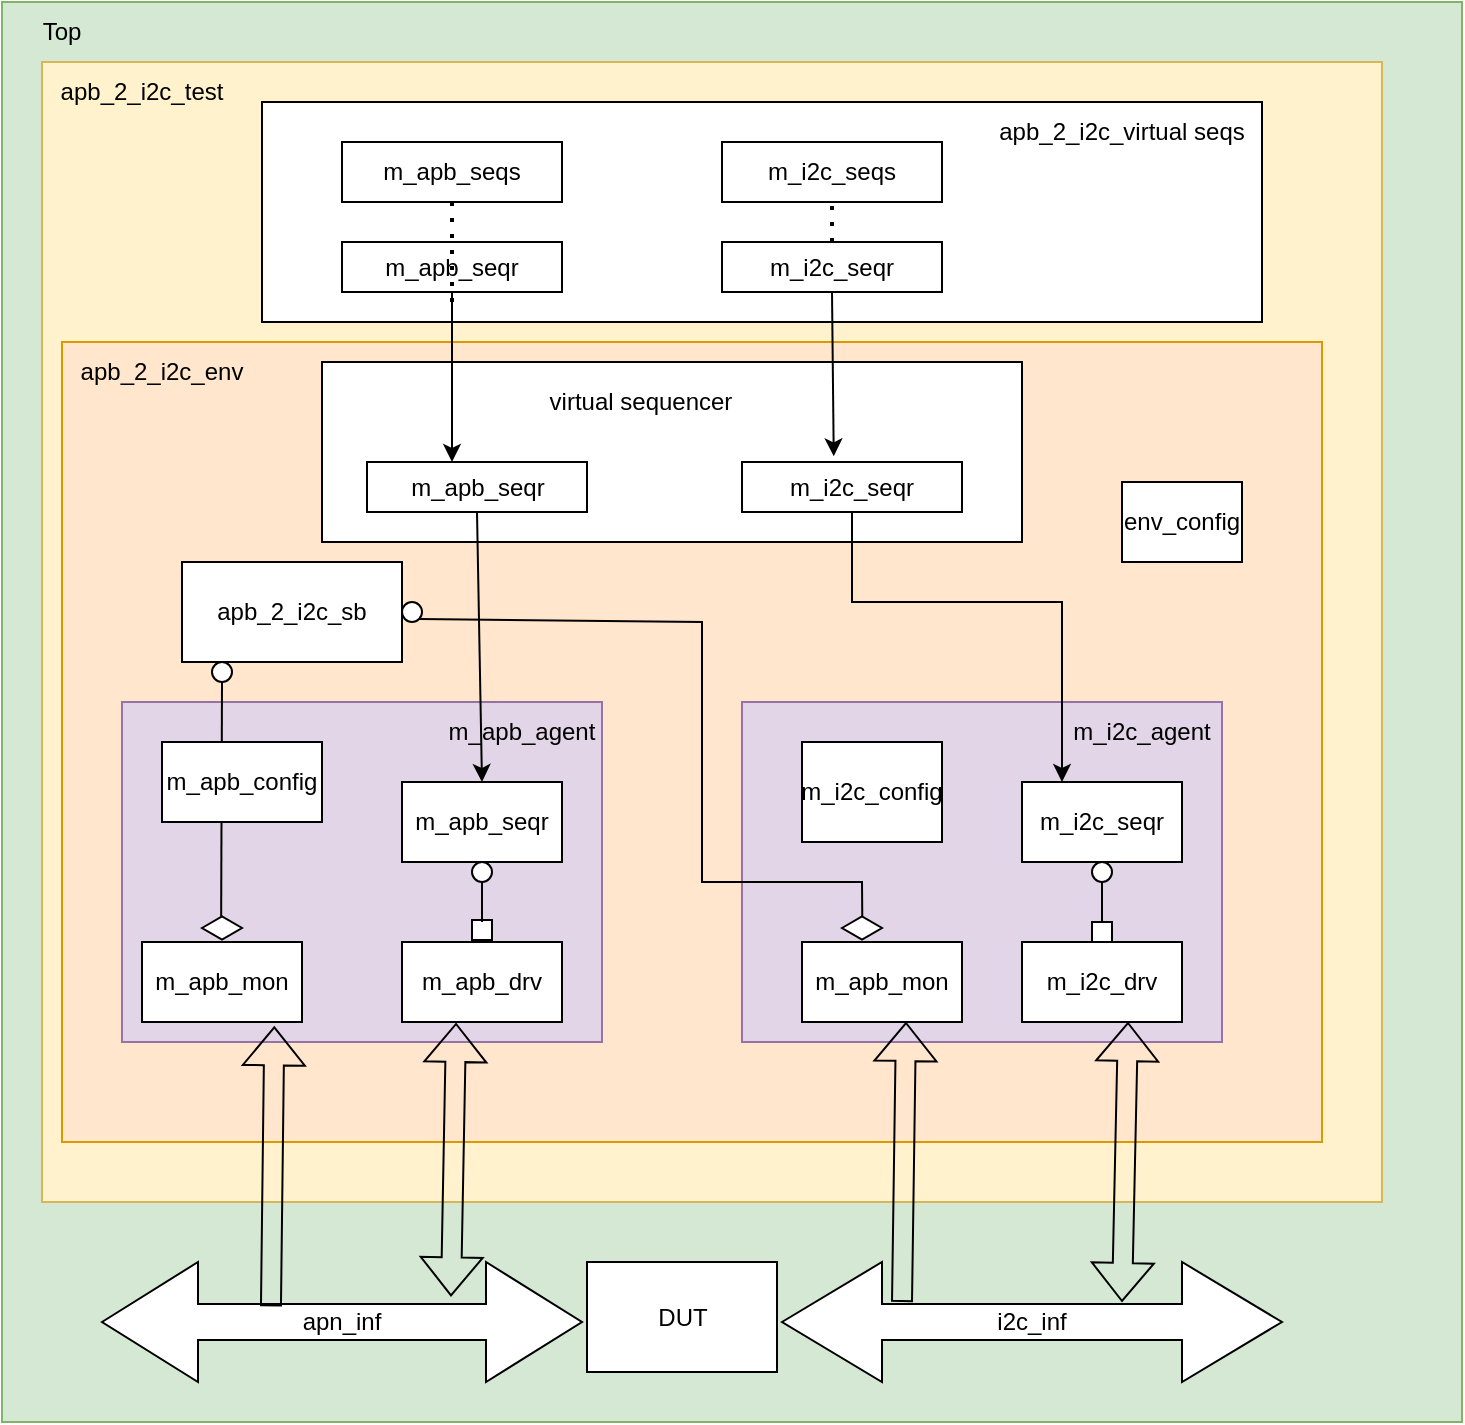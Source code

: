<mxfile version="21.6.1" type="device">
  <diagram name="Page-1" id="Ld6VU5L_5nnYTtvVpeCB">
    <mxGraphModel dx="1903" dy="1829" grid="1" gridSize="10" guides="1" tooltips="1" connect="1" arrows="1" fold="1" page="1" pageScale="1" pageWidth="850" pageHeight="1100" math="0" shadow="0">
      <root>
        <mxCell id="0" />
        <mxCell id="1" parent="0" />
        <mxCell id="hPgQsAuhn1gbhex_ZGjj-3" value="" style="rounded=0;whiteSpace=wrap;html=1;fillColor=#d5e8d4;strokeColor=#82b366;" parent="1" vertex="1">
          <mxGeometry x="50" y="-180" width="730" height="710" as="geometry" />
        </mxCell>
        <mxCell id="hPgQsAuhn1gbhex_ZGjj-4" value="" style="rounded=0;whiteSpace=wrap;html=1;fillColor=#fff2cc;strokeColor=#d6b656;" parent="1" vertex="1">
          <mxGeometry x="70" y="-150" width="670" height="570" as="geometry" />
        </mxCell>
        <mxCell id="hPgQsAuhn1gbhex_ZGjj-5" value="DUT" style="rounded=0;whiteSpace=wrap;html=1;" parent="1" vertex="1">
          <mxGeometry x="342.5" y="450" width="95" height="55" as="geometry" />
        </mxCell>
        <mxCell id="hPgQsAuhn1gbhex_ZGjj-8" value="" style="rounded=0;whiteSpace=wrap;html=1;fillColor=#ffe6cc;strokeColor=#d79b00;" parent="1" vertex="1">
          <mxGeometry x="80" y="-10" width="630" height="400" as="geometry" />
        </mxCell>
        <mxCell id="hPgQsAuhn1gbhex_ZGjj-9" value="" style="rounded=0;whiteSpace=wrap;html=1;fillColor=#e1d5e7;strokeColor=#9673a6;" parent="1" vertex="1">
          <mxGeometry x="110" y="170" width="240" height="170" as="geometry" />
        </mxCell>
        <mxCell id="hPgQsAuhn1gbhex_ZGjj-10" value="" style="rounded=0;whiteSpace=wrap;html=1;fillColor=#e1d5e7;strokeColor=#9673a6;" parent="1" vertex="1">
          <mxGeometry x="420" y="170" width="240" height="170" as="geometry" />
        </mxCell>
        <mxCell id="hPgQsAuhn1gbhex_ZGjj-11" value="apb_2_i2c_sb" style="rounded=0;whiteSpace=wrap;html=1;" parent="1" vertex="1">
          <mxGeometry x="140" y="100" width="110" height="50" as="geometry" />
        </mxCell>
        <mxCell id="hPgQsAuhn1gbhex_ZGjj-12" value="m_apb_seqr" style="rounded=0;whiteSpace=wrap;html=1;" parent="1" vertex="1">
          <mxGeometry x="250" y="210" width="80" height="40" as="geometry" />
        </mxCell>
        <mxCell id="hPgQsAuhn1gbhex_ZGjj-13" value="m_apb_mon" style="rounded=0;whiteSpace=wrap;html=1;" parent="1" vertex="1">
          <mxGeometry x="120" y="290" width="80" height="40" as="geometry" />
        </mxCell>
        <mxCell id="hPgQsAuhn1gbhex_ZGjj-14" value="m_apb_drv" style="rounded=0;whiteSpace=wrap;html=1;" parent="1" vertex="1">
          <mxGeometry x="250" y="290" width="80" height="40" as="geometry" />
        </mxCell>
        <mxCell id="hPgQsAuhn1gbhex_ZGjj-16" value="m_i2c_drv" style="rounded=0;whiteSpace=wrap;html=1;" parent="1" vertex="1">
          <mxGeometry x="560" y="290" width="80" height="40" as="geometry" />
        </mxCell>
        <mxCell id="hPgQsAuhn1gbhex_ZGjj-17" value="m_i2c_seqr" style="rounded=0;whiteSpace=wrap;html=1;" parent="1" vertex="1">
          <mxGeometry x="560" y="210" width="80" height="40" as="geometry" />
        </mxCell>
        <mxCell id="hPgQsAuhn1gbhex_ZGjj-19" value="m_apb_agent" style="text;html=1;strokeColor=none;fillColor=none;align=center;verticalAlign=middle;whiteSpace=wrap;rounded=0;" parent="1" vertex="1">
          <mxGeometry x="280" y="170" width="60" height="30" as="geometry" />
        </mxCell>
        <mxCell id="hPgQsAuhn1gbhex_ZGjj-23" value="m_i2c_agent" style="text;html=1;strokeColor=none;fillColor=none;align=center;verticalAlign=middle;whiteSpace=wrap;rounded=0;" parent="1" vertex="1">
          <mxGeometry x="590" y="170" width="60" height="30" as="geometry" />
        </mxCell>
        <mxCell id="hPgQsAuhn1gbhex_ZGjj-24" value="" style="ellipse;whiteSpace=wrap;html=1;aspect=fixed;" parent="1" vertex="1">
          <mxGeometry x="285" y="250" width="10" height="10" as="geometry" />
        </mxCell>
        <mxCell id="hPgQsAuhn1gbhex_ZGjj-25" value="" style="whiteSpace=wrap;html=1;aspect=fixed;" parent="1" vertex="1">
          <mxGeometry x="285" y="279" width="10" height="10" as="geometry" />
        </mxCell>
        <mxCell id="hPgQsAuhn1gbhex_ZGjj-26" value="" style="endArrow=none;html=1;rounded=0;exitX=0.5;exitY=1;exitDx=0;exitDy=0;" parent="1" source="hPgQsAuhn1gbhex_ZGjj-24" edge="1">
          <mxGeometry width="50" height="50" relative="1" as="geometry">
            <mxPoint x="210" y="310" as="sourcePoint" />
            <mxPoint x="290" y="280" as="targetPoint" />
          </mxGeometry>
        </mxCell>
        <mxCell id="hPgQsAuhn1gbhex_ZGjj-27" value="" style="ellipse;whiteSpace=wrap;html=1;aspect=fixed;" parent="1" vertex="1">
          <mxGeometry x="595" y="250" width="10" height="10" as="geometry" />
        </mxCell>
        <mxCell id="hPgQsAuhn1gbhex_ZGjj-28" value="" style="whiteSpace=wrap;html=1;aspect=fixed;" parent="1" vertex="1">
          <mxGeometry x="595" y="280" width="10" height="10" as="geometry" />
        </mxCell>
        <mxCell id="hPgQsAuhn1gbhex_ZGjj-29" value="" style="endArrow=none;html=1;rounded=0;exitX=0.5;exitY=1;exitDx=0;exitDy=0;" parent="1" source="hPgQsAuhn1gbhex_ZGjj-27" edge="1">
          <mxGeometry width="50" height="50" relative="1" as="geometry">
            <mxPoint x="530" y="310" as="sourcePoint" />
            <mxPoint x="600" y="280" as="targetPoint" />
          </mxGeometry>
        </mxCell>
        <mxCell id="hPgQsAuhn1gbhex_ZGjj-36" value="m_apb_mon" style="rounded=0;whiteSpace=wrap;html=1;" parent="1" vertex="1">
          <mxGeometry x="450" y="290" width="80" height="40" as="geometry" />
        </mxCell>
        <mxCell id="hPgQsAuhn1gbhex_ZGjj-39" value="" style="html=1;whiteSpace=wrap;aspect=fixed;shape=isoRectangle;" parent="1" vertex="1">
          <mxGeometry x="150" y="277" width="20" height="12" as="geometry" />
        </mxCell>
        <mxCell id="hPgQsAuhn1gbhex_ZGjj-40" value="" style="html=1;whiteSpace=wrap;aspect=fixed;shape=isoRectangle;" parent="1" vertex="1">
          <mxGeometry x="470" y="277" width="20" height="12" as="geometry" />
        </mxCell>
        <mxCell id="hPgQsAuhn1gbhex_ZGjj-42" value="" style="ellipse;whiteSpace=wrap;html=1;aspect=fixed;" parent="1" vertex="1">
          <mxGeometry x="155" y="150" width="10" height="10" as="geometry" />
        </mxCell>
        <mxCell id="hPgQsAuhn1gbhex_ZGjj-45" value="" style="endArrow=none;html=1;rounded=0;exitX=0.475;exitY=0.014;exitDx=0;exitDy=0;exitPerimeter=0;entryX=0.5;entryY=1;entryDx=0;entryDy=0;" parent="1" target="hPgQsAuhn1gbhex_ZGjj-42" edge="1">
          <mxGeometry width="50" height="50" relative="1" as="geometry">
            <mxPoint x="159.58" y="277" as="sourcePoint" />
            <mxPoint x="159.58" y="140" as="targetPoint" />
          </mxGeometry>
        </mxCell>
        <mxCell id="hPgQsAuhn1gbhex_ZGjj-46" value="apn_inf" style="shape=doubleArrow;whiteSpace=wrap;html=1;" parent="1" vertex="1">
          <mxGeometry x="100" y="450" width="240" height="60" as="geometry" />
        </mxCell>
        <mxCell id="hPgQsAuhn1gbhex_ZGjj-47" value="i2c_inf" style="shape=doubleArrow;whiteSpace=wrap;html=1;" parent="1" vertex="1">
          <mxGeometry x="440" y="450" width="250" height="60" as="geometry" />
        </mxCell>
        <mxCell id="hPgQsAuhn1gbhex_ZGjj-48" value="apb_2_i2c_env" style="text;html=1;strokeColor=none;fillColor=none;align=center;verticalAlign=middle;whiteSpace=wrap;rounded=0;" parent="1" vertex="1">
          <mxGeometry x="100" y="-10" width="60" height="30" as="geometry" />
        </mxCell>
        <mxCell id="hPgQsAuhn1gbhex_ZGjj-49" value="apb_2_i2c_test" style="text;html=1;strokeColor=none;fillColor=none;align=center;verticalAlign=middle;whiteSpace=wrap;rounded=0;" parent="1" vertex="1">
          <mxGeometry x="90" y="-150" width="60" height="30" as="geometry" />
        </mxCell>
        <mxCell id="hPgQsAuhn1gbhex_ZGjj-50" value="Top" style="text;html=1;strokeColor=none;fillColor=none;align=center;verticalAlign=middle;whiteSpace=wrap;rounded=0;" parent="1" vertex="1">
          <mxGeometry x="50" y="-180" width="60" height="30" as="geometry" />
        </mxCell>
        <mxCell id="hPgQsAuhn1gbhex_ZGjj-53" value="m_apb_config" style="rounded=0;whiteSpace=wrap;html=1;" parent="1" vertex="1">
          <mxGeometry x="130" y="190" width="80" height="40" as="geometry" />
        </mxCell>
        <mxCell id="hPgQsAuhn1gbhex_ZGjj-55" value="env_config" style="rounded=0;whiteSpace=wrap;html=1;align=center;" parent="1" vertex="1">
          <mxGeometry x="610" y="60" width="60" height="40" as="geometry" />
        </mxCell>
        <mxCell id="hPgQsAuhn1gbhex_ZGjj-60" value="" style="shape=flexArrow;endArrow=classic;html=1;rounded=0;exitX=0.352;exitY=0.369;exitDx=0;exitDy=0;exitPerimeter=0;entryX=0.827;entryY=1.054;entryDx=0;entryDy=0;entryPerimeter=0;" parent="1" source="hPgQsAuhn1gbhex_ZGjj-46" target="hPgQsAuhn1gbhex_ZGjj-13" edge="1">
          <mxGeometry width="50" height="50" relative="1" as="geometry">
            <mxPoint x="165" y="330" as="sourcePoint" />
            <mxPoint x="180" y="440" as="targetPoint" />
          </mxGeometry>
        </mxCell>
        <mxCell id="hPgQsAuhn1gbhex_ZGjj-61" value="" style="shape=flexArrow;endArrow=classic;startArrow=classic;html=1;rounded=0;exitX=0.727;exitY=0.286;exitDx=0;exitDy=0;exitPerimeter=0;entryX=0.338;entryY=1.012;entryDx=0;entryDy=0;entryPerimeter=0;" parent="1" source="hPgQsAuhn1gbhex_ZGjj-46" target="hPgQsAuhn1gbhex_ZGjj-14" edge="1">
          <mxGeometry width="100" height="100" relative="1" as="geometry">
            <mxPoint x="420" y="380" as="sourcePoint" />
            <mxPoint x="520" y="280" as="targetPoint" />
          </mxGeometry>
        </mxCell>
        <mxCell id="hPgQsAuhn1gbhex_ZGjj-62" value="" style="shape=flexArrow;endArrow=classic;startArrow=classic;html=1;rounded=0;entryX=0.338;entryY=1.012;entryDx=0;entryDy=0;entryPerimeter=0;" parent="1" edge="1">
          <mxGeometry width="100" height="100" relative="1" as="geometry">
            <mxPoint x="610" y="470" as="sourcePoint" />
            <mxPoint x="613" y="330" as="targetPoint" />
          </mxGeometry>
        </mxCell>
        <mxCell id="hPgQsAuhn1gbhex_ZGjj-65" value="" style="shape=flexArrow;endArrow=classic;html=1;rounded=0;exitX=0.352;exitY=0.369;exitDx=0;exitDy=0;exitPerimeter=0;entryX=0.827;entryY=1.054;entryDx=0;entryDy=0;entryPerimeter=0;" parent="1" edge="1">
          <mxGeometry width="50" height="50" relative="1" as="geometry">
            <mxPoint x="500" y="470" as="sourcePoint" />
            <mxPoint x="502" y="330" as="targetPoint" />
          </mxGeometry>
        </mxCell>
        <mxCell id="hPgQsAuhn1gbhex_ZGjj-54" value="m_i2c_config" style="rounded=0;whiteSpace=wrap;html=1;align=center;" parent="1" vertex="1">
          <mxGeometry x="450" y="190" width="70" height="50" as="geometry" />
        </mxCell>
        <mxCell id="hPgQsAuhn1gbhex_ZGjj-43" value="" style="ellipse;whiteSpace=wrap;html=1;aspect=fixed;" parent="1" vertex="1">
          <mxGeometry x="250" y="120" width="10" height="10" as="geometry" />
        </mxCell>
        <mxCell id="vs8N0BFMu1eZq2mD2EDR-5" value="" style="rounded=0;whiteSpace=wrap;html=1;" vertex="1" parent="1">
          <mxGeometry x="210" width="350" height="90" as="geometry" />
        </mxCell>
        <mxCell id="vs8N0BFMu1eZq2mD2EDR-7" value="" style="endArrow=classic;html=1;rounded=0;exitX=0.5;exitY=1;exitDx=0;exitDy=0;entryX=0.5;entryY=0;entryDx=0;entryDy=0;" edge="1" parent="1" source="vs8N0BFMu1eZq2mD2EDR-30" target="hPgQsAuhn1gbhex_ZGjj-12">
          <mxGeometry width="50" height="50" relative="1" as="geometry">
            <mxPoint x="270" y="240" as="sourcePoint" />
            <mxPoint x="330" y="230" as="targetPoint" />
            <Array as="points" />
          </mxGeometry>
        </mxCell>
        <mxCell id="vs8N0BFMu1eZq2mD2EDR-9" value="" style="endArrow=classic;html=1;rounded=0;entryX=0.75;entryY=0;entryDx=0;entryDy=0;exitX=0.5;exitY=1;exitDx=0;exitDy=0;" edge="1" parent="1" source="vs8N0BFMu1eZq2mD2EDR-32">
          <mxGeometry width="50" height="50" relative="1" as="geometry">
            <mxPoint x="580" y="80" as="sourcePoint" />
            <mxPoint x="580" y="210" as="targetPoint" />
            <Array as="points">
              <mxPoint x="475" y="120" />
              <mxPoint x="580" y="120" />
            </Array>
          </mxGeometry>
        </mxCell>
        <mxCell id="vs8N0BFMu1eZq2mD2EDR-13" value="" style="verticalLabelPosition=bottom;verticalAlign=top;html=1;shape=mxgraph.basic.rect;fillColor2=none;strokeWidth=1;size=20;indent=5;" vertex="1" parent="1">
          <mxGeometry x="180" y="-130" width="500" height="110" as="geometry" />
        </mxCell>
        <mxCell id="hPgQsAuhn1gbhex_ZGjj-56" value="m_apb_seqs" style="rounded=0;whiteSpace=wrap;html=1;" parent="1" vertex="1">
          <mxGeometry x="220" y="-110" width="110" height="30" as="geometry" />
        </mxCell>
        <mxCell id="hPgQsAuhn1gbhex_ZGjj-57" value="m_i2c_seqs" style="rounded=0;whiteSpace=wrap;html=1;" parent="1" vertex="1">
          <mxGeometry x="410" y="-110" width="110" height="30" as="geometry" />
        </mxCell>
        <mxCell id="vs8N0BFMu1eZq2mD2EDR-14" value="" style="endArrow=classic;html=1;rounded=0;exitX=0.5;exitY=1;exitDx=0;exitDy=0;" edge="1" parent="1" source="vs8N0BFMu1eZq2mD2EDR-18">
          <mxGeometry width="50" height="50" relative="1" as="geometry">
            <mxPoint x="275.41" y="15" as="sourcePoint" />
            <mxPoint x="275" y="50" as="targetPoint" />
            <Array as="points" />
          </mxGeometry>
        </mxCell>
        <mxCell id="vs8N0BFMu1eZq2mD2EDR-17" value="apb_2_i2c_virtual seqs" style="text;html=1;strokeColor=none;fillColor=none;align=center;verticalAlign=middle;whiteSpace=wrap;rounded=0;" vertex="1" parent="1">
          <mxGeometry x="530" y="-120" width="160" height="10" as="geometry" />
        </mxCell>
        <mxCell id="vs8N0BFMu1eZq2mD2EDR-18" value="m_apb_seqr" style="rounded=0;whiteSpace=wrap;html=1;" vertex="1" parent="1">
          <mxGeometry x="220" y="-60" width="110" height="25" as="geometry" />
        </mxCell>
        <mxCell id="vs8N0BFMu1eZq2mD2EDR-19" value="m_i2c_seqr" style="rounded=0;whiteSpace=wrap;html=1;" vertex="1" parent="1">
          <mxGeometry x="410" y="-60" width="110" height="25" as="geometry" />
        </mxCell>
        <mxCell id="vs8N0BFMu1eZq2mD2EDR-20" value="" style="endArrow=classic;html=1;rounded=0;exitX=0.5;exitY=1;exitDx=0;exitDy=0;entryX=0.417;entryY=-0.114;entryDx=0;entryDy=0;entryPerimeter=0;" edge="1" parent="1" source="vs8N0BFMu1eZq2mD2EDR-19" target="vs8N0BFMu1eZq2mD2EDR-32">
          <mxGeometry width="50" height="50" relative="1" as="geometry">
            <mxPoint x="470" as="sourcePoint" />
            <mxPoint x="470" y="50" as="targetPoint" />
            <Array as="points" />
          </mxGeometry>
        </mxCell>
        <mxCell id="vs8N0BFMu1eZq2mD2EDR-21" value="" style="endArrow=none;dashed=1;html=1;dashPattern=1 3;strokeWidth=2;rounded=0;entryX=0.5;entryY=1;entryDx=0;entryDy=0;" edge="1" parent="1" target="hPgQsAuhn1gbhex_ZGjj-56">
          <mxGeometry width="50" height="50" relative="1" as="geometry">
            <mxPoint x="275" y="-30" as="sourcePoint" />
            <mxPoint x="320" y="50" as="targetPoint" />
          </mxGeometry>
        </mxCell>
        <mxCell id="vs8N0BFMu1eZq2mD2EDR-22" value="" style="endArrow=none;dashed=1;html=1;dashPattern=1 3;strokeWidth=2;rounded=0;entryX=0.5;entryY=1;entryDx=0;entryDy=0;exitX=0.5;exitY=0;exitDx=0;exitDy=0;" edge="1" parent="1" source="vs8N0BFMu1eZq2mD2EDR-19" target="hPgQsAuhn1gbhex_ZGjj-57">
          <mxGeometry width="50" height="50" relative="1" as="geometry">
            <mxPoint x="285" y="-20" as="sourcePoint" />
            <mxPoint x="285" y="-30" as="targetPoint" />
          </mxGeometry>
        </mxCell>
        <mxCell id="vs8N0BFMu1eZq2mD2EDR-24" value="" style="endArrow=none;html=1;rounded=0;entryX=0.507;entryY=0.012;entryDx=0;entryDy=0;entryPerimeter=0;exitX=1;exitY=1;exitDx=0;exitDy=0;" edge="1" parent="1" source="hPgQsAuhn1gbhex_ZGjj-43" target="hPgQsAuhn1gbhex_ZGjj-40">
          <mxGeometry width="50" height="50" relative="1" as="geometry">
            <mxPoint x="270" y="125" as="sourcePoint" />
            <mxPoint x="320" y="180" as="targetPoint" />
            <Array as="points">
              <mxPoint x="400" y="130" />
              <mxPoint x="400" y="260" />
              <mxPoint x="480" y="260" />
            </Array>
          </mxGeometry>
        </mxCell>
        <mxCell id="vs8N0BFMu1eZq2mD2EDR-30" value="m_apb_seqr" style="rounded=0;whiteSpace=wrap;html=1;" vertex="1" parent="1">
          <mxGeometry x="232.5" y="50" width="110" height="25" as="geometry" />
        </mxCell>
        <mxCell id="vs8N0BFMu1eZq2mD2EDR-31" value="virtual sequencer" style="text;html=1;strokeColor=none;fillColor=none;align=center;verticalAlign=middle;whiteSpace=wrap;rounded=0;" vertex="1" parent="1">
          <mxGeometry x="297.5" y="10" width="142.5" height="20" as="geometry" />
        </mxCell>
        <mxCell id="vs8N0BFMu1eZq2mD2EDR-32" value="m_i2c_seqr" style="rounded=0;whiteSpace=wrap;html=1;" vertex="1" parent="1">
          <mxGeometry x="420" y="50" width="110" height="25" as="geometry" />
        </mxCell>
      </root>
    </mxGraphModel>
  </diagram>
</mxfile>
